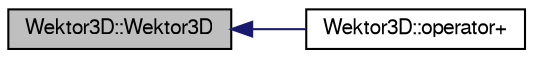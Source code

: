 digraph "Wektor3D::Wektor3D"
{
  edge [fontname="FreeSans",fontsize="10",labelfontname="FreeSans",labelfontsize="10"];
  node [fontname="FreeSans",fontsize="10",shape=record];
  rankdir="LR";
  Node1 [label="Wektor3D::Wektor3D",height=0.2,width=0.4,color="black", fillcolor="grey75", style="filled", fontcolor="black"];
  Node1 -> Node2 [dir="back",color="midnightblue",fontsize="10",style="solid",fontname="FreeSans"];
  Node2 [label="Wektor3D::operator+",height=0.2,width=0.4,color="black", fillcolor="white", style="filled",URL="$class_wektor3_d.html#a606075306dbc352a6f42766d82e67bff"];
}
